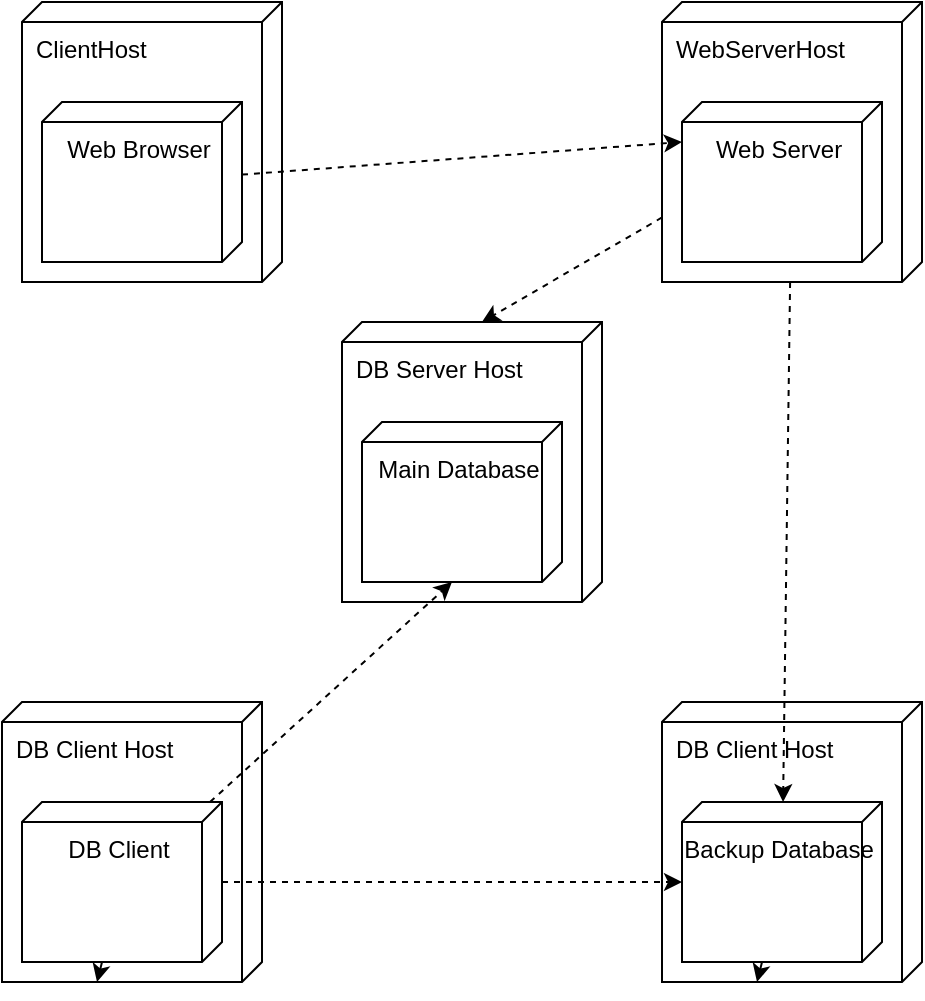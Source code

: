 <mxfile>
    <diagram id="5eoSvhcZHHAxxIkLu6IA" name="Page-1">
        <mxGraphModel dx="1194" dy="736" grid="1" gridSize="10" guides="1" tooltips="1" connect="1" arrows="1" fold="1" page="1" pageScale="1" pageWidth="827" pageHeight="1169" math="0" shadow="0">
            <root>
                <mxCell id="0"/>
                <mxCell id="1" parent="0"/>
                <mxCell id="2" value="DB Server Host" style="verticalAlign=top;align=left;shape=cube;size=10;direction=south;fontStyle=0;html=1;boundedLbl=1;spacingLeft=5;" vertex="1" parent="1">
                    <mxGeometry x="320" y="250" width="130" height="140" as="geometry"/>
                </mxCell>
                <mxCell id="3" value="Main Database" style="verticalAlign=top;align=center;shape=cube;size=10;direction=south;html=1;boundedLbl=1;spacingLeft=5;" vertex="1" parent="2">
                    <mxGeometry width="100" height="80" relative="1" as="geometry">
                        <mxPoint x="10" y="50" as="offset"/>
                    </mxGeometry>
                </mxCell>
                <mxCell id="14" style="edgeStyle=none;html=1;entryX=0;entryY=0;entryDx=0;entryDy=60;entryPerimeter=0;dashed=1;" edge="1" parent="1" source="4" target="2">
                    <mxGeometry relative="1" as="geometry"/>
                </mxCell>
                <mxCell id="4" value="WebServerHost" style="verticalAlign=top;align=left;shape=cube;size=10;direction=south;fontStyle=0;html=1;boundedLbl=1;spacingLeft=5;" vertex="1" parent="1">
                    <mxGeometry x="480" y="90" width="130" height="140" as="geometry"/>
                </mxCell>
                <mxCell id="5" value="Web Server" style="verticalAlign=top;align=center;shape=cube;size=10;direction=south;html=1;boundedLbl=1;spacingLeft=5;" vertex="1" parent="4">
                    <mxGeometry width="100" height="80" relative="1" as="geometry">
                        <mxPoint x="10" y="50" as="offset"/>
                    </mxGeometry>
                </mxCell>
                <mxCell id="6" value="ClientHost" style="verticalAlign=top;align=left;shape=cube;size=10;direction=south;fontStyle=0;html=1;boundedLbl=1;spacingLeft=5;" vertex="1" parent="1">
                    <mxGeometry x="160" y="90" width="130" height="140" as="geometry"/>
                </mxCell>
                <mxCell id="7" value="Web Browser" style="verticalAlign=top;align=center;shape=cube;size=10;direction=south;html=1;boundedLbl=1;spacingLeft=5;" vertex="1" parent="6">
                    <mxGeometry width="100" height="80" relative="1" as="geometry">
                        <mxPoint x="10" y="50" as="offset"/>
                    </mxGeometry>
                </mxCell>
                <mxCell id="18" style="edgeStyle=none;html=1;entryX=0.25;entryY=1;entryDx=0;entryDy=0;entryPerimeter=0;dashed=1;" edge="1" parent="6" source="7" target="5">
                    <mxGeometry relative="1" as="geometry"/>
                </mxCell>
                <mxCell id="11" value="DB Client Host" style="verticalAlign=top;align=left;shape=cube;size=10;direction=south;fontStyle=0;html=1;boundedLbl=1;spacingLeft=5;" vertex="1" parent="1">
                    <mxGeometry x="480" y="440" width="130" height="140" as="geometry"/>
                </mxCell>
                <mxCell id="12" value="Backup Database" style="verticalAlign=top;align=center;shape=cube;size=10;direction=south;html=1;boundedLbl=1;spacingLeft=5;" vertex="1" parent="11">
                    <mxGeometry width="100" height="80" relative="1" as="geometry">
                        <mxPoint x="10" y="50" as="offset"/>
                    </mxGeometry>
                </mxCell>
                <mxCell id="13" style="edgeStyle=none;html=1;" edge="1" parent="1" source="12" target="11">
                    <mxGeometry relative="1" as="geometry"/>
                </mxCell>
                <mxCell id="15" style="edgeStyle=none;html=1;dashed=1;" edge="1" parent="1" source="4" target="12">
                    <mxGeometry relative="1" as="geometry"/>
                </mxCell>
                <mxCell id="8" value="DB Client Host" style="verticalAlign=top;align=left;shape=cube;size=10;direction=south;fontStyle=0;html=1;boundedLbl=1;spacingLeft=5;" vertex="1" parent="1">
                    <mxGeometry x="150" y="440" width="130" height="140" as="geometry"/>
                </mxCell>
                <mxCell id="9" value="DB Client" style="verticalAlign=top;align=center;shape=cube;size=10;direction=south;html=1;boundedLbl=1;spacingLeft=5;" vertex="1" parent="8">
                    <mxGeometry width="100" height="80" relative="1" as="geometry">
                        <mxPoint x="10" y="50" as="offset"/>
                    </mxGeometry>
                </mxCell>
                <mxCell id="10" style="edgeStyle=none;html=1;" edge="1" parent="8" source="9" target="8">
                    <mxGeometry relative="1" as="geometry"/>
                </mxCell>
                <mxCell id="16" style="edgeStyle=none;html=1;entryX=0;entryY=0;entryDx=80;entryDy=55;entryPerimeter=0;dashed=1;" edge="1" parent="8" source="9" target="3">
                    <mxGeometry relative="1" as="geometry"/>
                </mxCell>
                <mxCell id="17" style="edgeStyle=none;html=1;dashed=1;" edge="1" parent="8" source="9" target="12">
                    <mxGeometry relative="1" as="geometry"/>
                </mxCell>
            </root>
        </mxGraphModel>
    </diagram>
</mxfile>